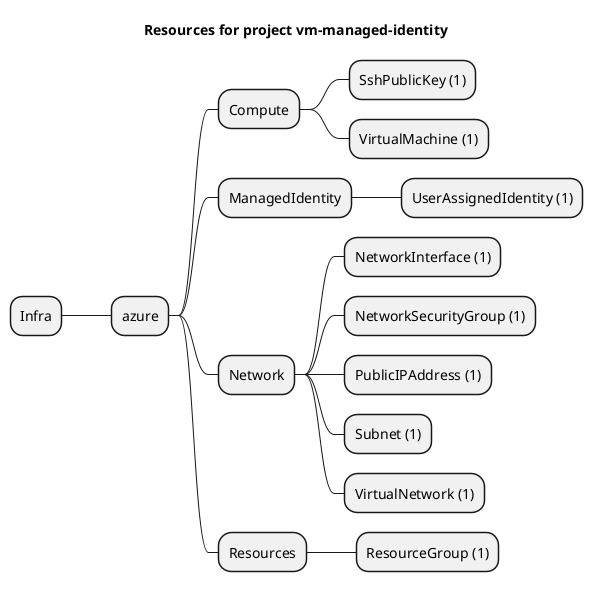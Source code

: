 @startmindmap
title Resources for project vm-managed-identity
skinparam monochrome true
+ Infra
++ azure
+++ Compute
++++ SshPublicKey (1)
++++ VirtualMachine (1)
+++ ManagedIdentity
++++ UserAssignedIdentity (1)
+++ Network
++++ NetworkInterface (1)
++++ NetworkSecurityGroup (1)
++++ PublicIPAddress (1)
++++ Subnet (1)
++++ VirtualNetwork (1)
+++ Resources
++++ ResourceGroup (1)
@endmindmap